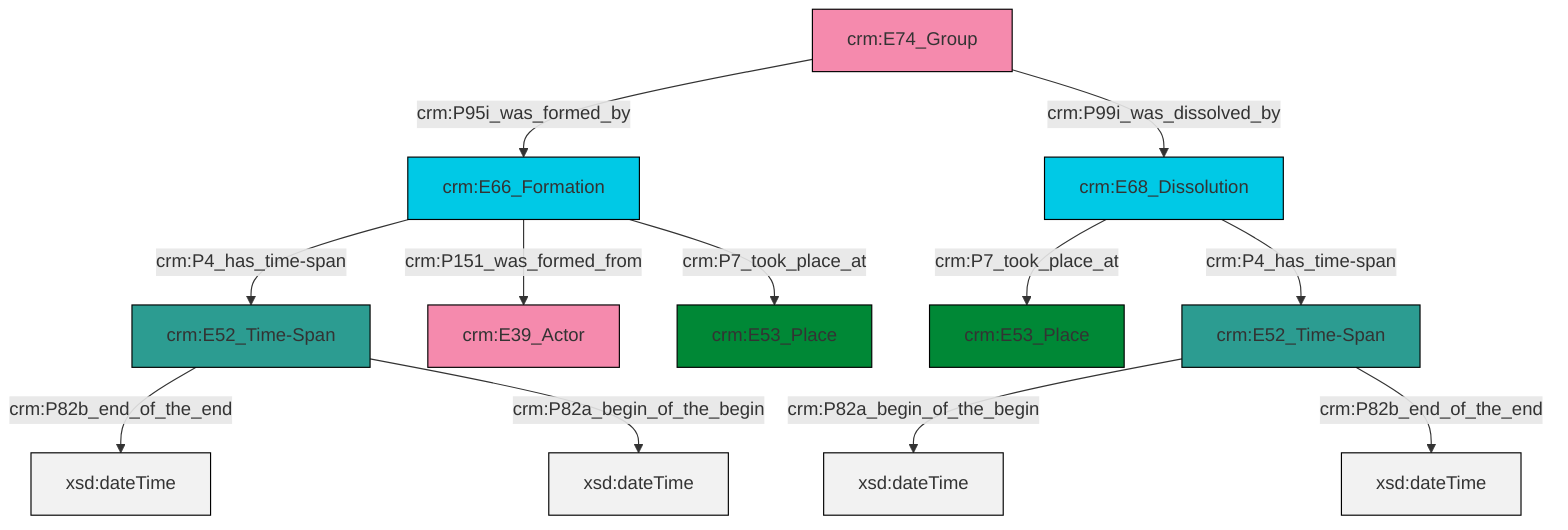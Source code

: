graph TD
classDef Literal fill:#f2f2f2,stroke:#000000;
classDef CRM_Entity fill:#FFFFFF,stroke:#000000;
classDef Temporal_Entity fill:#00C9E6, stroke:#000000;
classDef Type fill:#E18312, stroke:#000000;
classDef Time-Span fill:#2C9C91, stroke:#000000;
classDef Appellation fill:#FFEB7F, stroke:#000000;
classDef Place fill:#008836, stroke:#000000;
classDef Persistent_Item fill:#B266B2, stroke:#000000;
classDef Conceptual_Object fill:#FFD700, stroke:#000000;
classDef Physical_Thing fill:#D2B48C, stroke:#000000;
classDef Actor fill:#f58aad, stroke:#000000;
classDef PC_Classes fill:#4ce600, stroke:#000000;
classDef Multi fill:#cccccc,stroke:#000000;

0["crm:E52_Time-Span"]:::Time-Span -->|crm:P82b_end_of_the_end| 1[xsd:dateTime]:::Literal
2["crm:E66_Formation"]:::Temporal_Entity -->|crm:P4_has_time-span| 0["crm:E52_Time-Span"]:::Time-Span
3["crm:E74_Group"]:::Actor -->|crm:P95i_was_formed_by| 2["crm:E66_Formation"]:::Temporal_Entity
0["crm:E52_Time-Span"]:::Time-Span -->|crm:P82a_begin_of_the_begin| 11[xsd:dateTime]:::Literal
12["crm:E52_Time-Span"]:::Time-Span -->|crm:P82a_begin_of_the_begin| 13[xsd:dateTime]:::Literal
8["crm:E68_Dissolution"]:::Temporal_Entity -->|crm:P7_took_place_at| 6["crm:E53_Place"]:::Place
8["crm:E68_Dissolution"]:::Temporal_Entity -->|crm:P4_has_time-span| 12["crm:E52_Time-Span"]:::Time-Span
2["crm:E66_Formation"]:::Temporal_Entity -->|crm:P151_was_formed_from| 17["crm:E39_Actor"]:::Actor
3["crm:E74_Group"]:::Actor -->|crm:P99i_was_dissolved_by| 8["crm:E68_Dissolution"]:::Temporal_Entity
12["crm:E52_Time-Span"]:::Time-Span -->|crm:P82b_end_of_the_end| 19[xsd:dateTime]:::Literal
2["crm:E66_Formation"]:::Temporal_Entity -->|crm:P7_took_place_at| 4["crm:E53_Place"]:::Place
